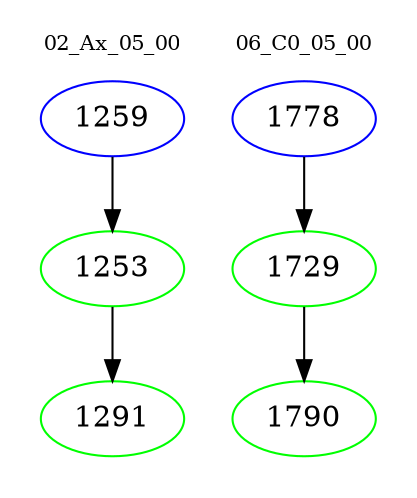 digraph{
subgraph cluster_0 {
color = white
label = "02_Ax_05_00";
fontsize=10;
T0_1259 [label="1259", color="blue"]
T0_1259 -> T0_1253 [color="black"]
T0_1253 [label="1253", color="green"]
T0_1253 -> T0_1291 [color="black"]
T0_1291 [label="1291", color="green"]
}
subgraph cluster_1 {
color = white
label = "06_C0_05_00";
fontsize=10;
T1_1778 [label="1778", color="blue"]
T1_1778 -> T1_1729 [color="black"]
T1_1729 [label="1729", color="green"]
T1_1729 -> T1_1790 [color="black"]
T1_1790 [label="1790", color="green"]
}
}
